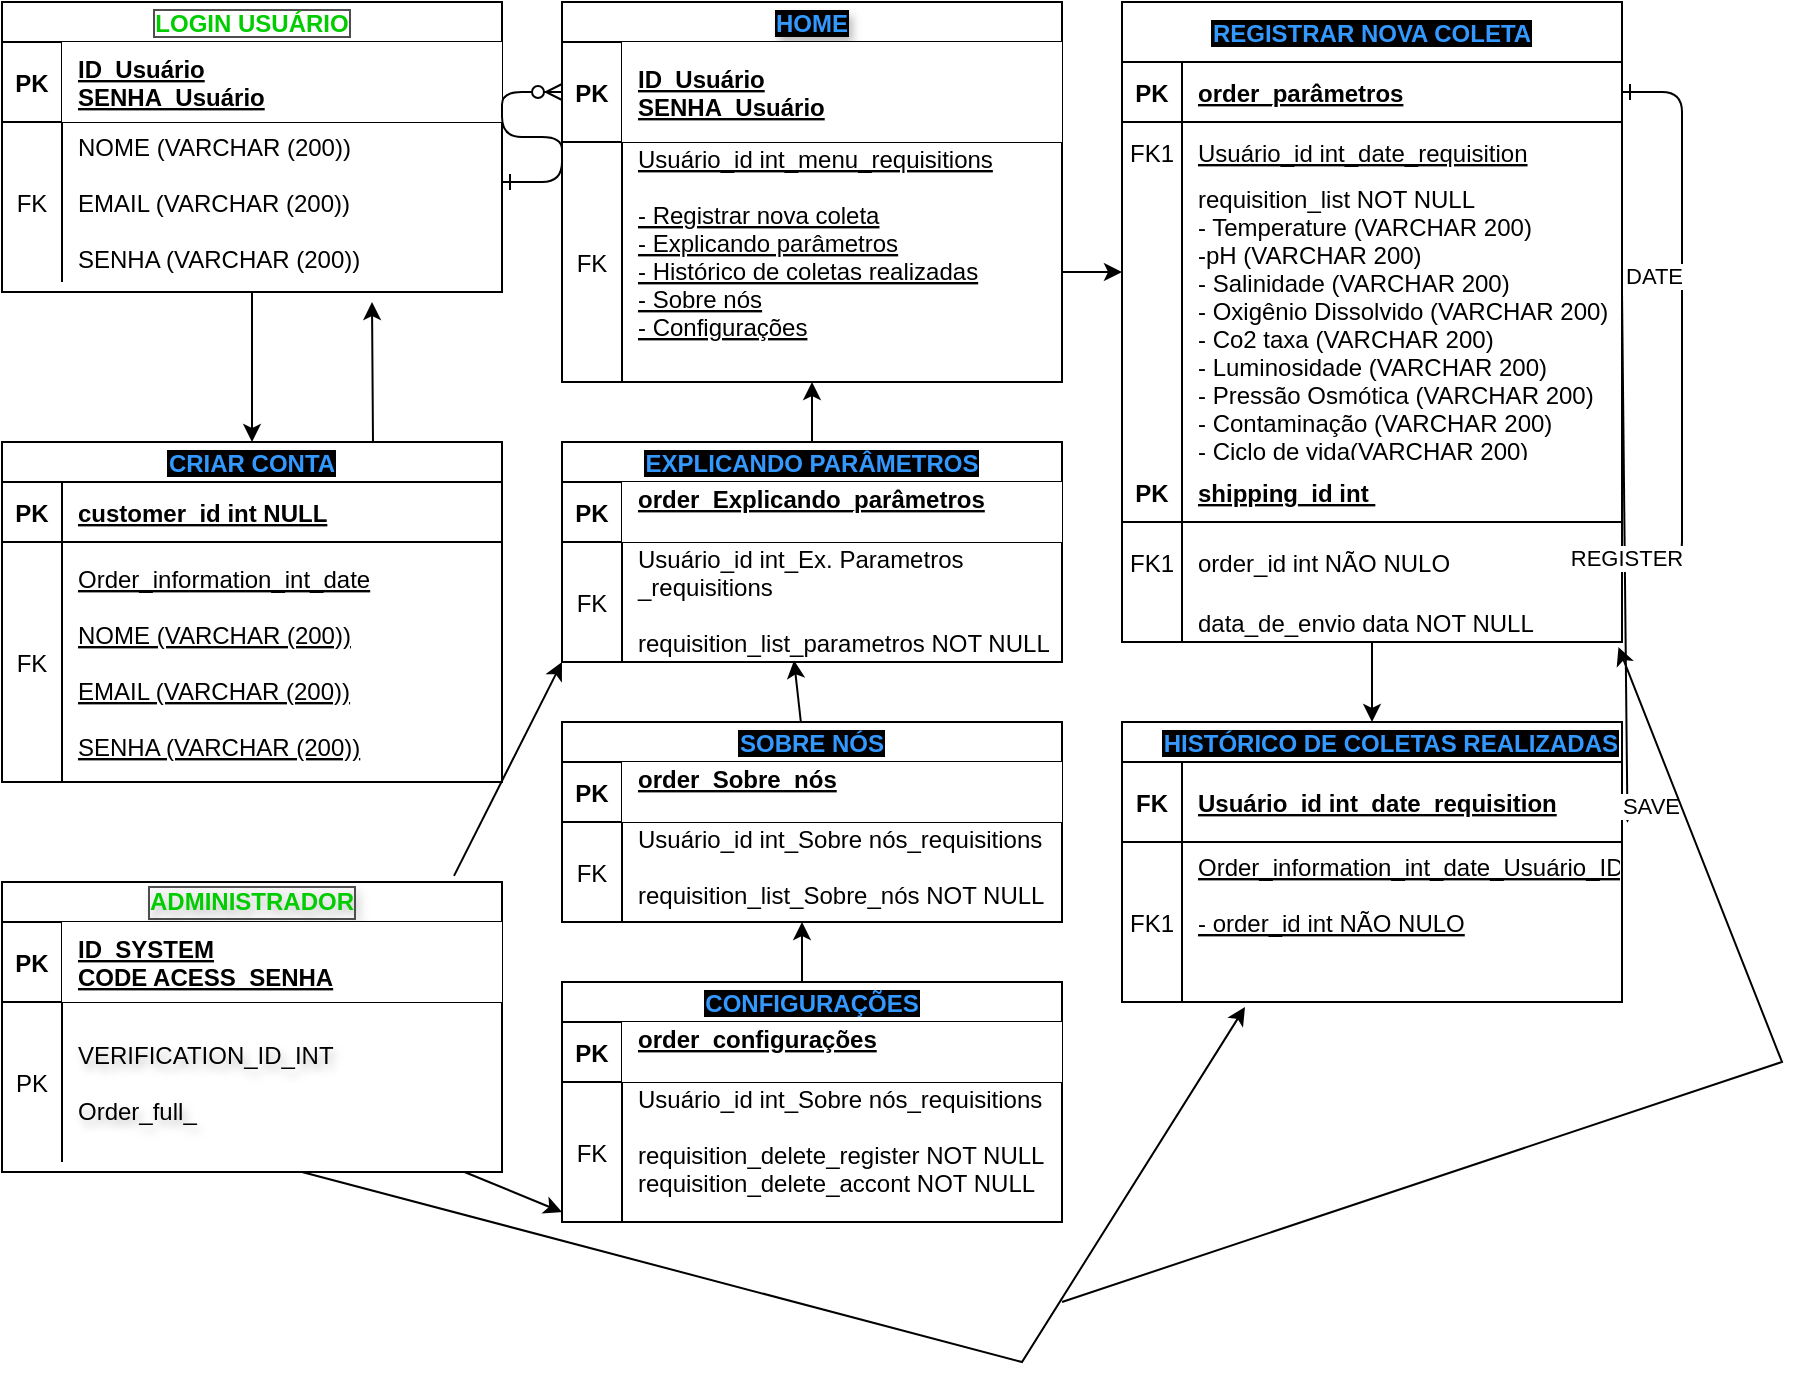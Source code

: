 <mxfile version="24.8.6">
  <diagram id="R2lEEEUBdFMjLlhIrx00" name="Page-1">
    <mxGraphModel dx="1032" dy="530" grid="1" gridSize="10" guides="1" tooltips="1" connect="1" arrows="1" fold="1" page="1" pageScale="1" pageWidth="850" pageHeight="1400" math="0" shadow="0" extFonts="Permanent Marker^https://fonts.googleapis.com/css?family=Permanent+Marker">
      <root>
        <mxCell id="0" />
        <mxCell id="1" parent="0" />
        <mxCell id="C-vyLk0tnHw3VtMMgP7b-2" value="REGISTRAR NOVA COLETA" style="shape=table;startSize=30;container=1;collapsible=1;childLayout=tableLayout;fixedRows=1;rowLines=0;fontStyle=1;align=center;resizeLast=1;labelBackgroundColor=#000000;fontColor=#3399FF;" parent="1" vertex="1">
          <mxGeometry x="570" y="40" width="250" height="320" as="geometry" />
        </mxCell>
        <mxCell id="C-vyLk0tnHw3VtMMgP7b-3" value="" style="shape=partialRectangle;collapsible=0;dropTarget=0;pointerEvents=0;fillColor=none;points=[[0,0.5],[1,0.5]];portConstraint=eastwest;top=0;left=0;right=0;bottom=1;" parent="C-vyLk0tnHw3VtMMgP7b-2" vertex="1">
          <mxGeometry y="30" width="250" height="30" as="geometry" />
        </mxCell>
        <mxCell id="C-vyLk0tnHw3VtMMgP7b-4" value="PK" style="shape=partialRectangle;overflow=hidden;connectable=0;fillColor=none;top=0;left=0;bottom=0;right=0;fontStyle=1;" parent="C-vyLk0tnHw3VtMMgP7b-3" vertex="1">
          <mxGeometry width="30" height="30" as="geometry">
            <mxRectangle width="30" height="30" as="alternateBounds" />
          </mxGeometry>
        </mxCell>
        <mxCell id="C-vyLk0tnHw3VtMMgP7b-5" value="order_parâmetros" style="shape=partialRectangle;overflow=hidden;connectable=0;fillColor=none;top=0;left=0;bottom=0;right=0;align=left;spacingLeft=6;fontStyle=5;" parent="C-vyLk0tnHw3VtMMgP7b-3" vertex="1">
          <mxGeometry x="30" width="220" height="30" as="geometry">
            <mxRectangle width="220" height="30" as="alternateBounds" />
          </mxGeometry>
        </mxCell>
        <mxCell id="C-vyLk0tnHw3VtMMgP7b-6" value="" style="shape=partialRectangle;collapsible=0;dropTarget=0;pointerEvents=0;fillColor=none;points=[[0,0.5],[1,0.5]];portConstraint=eastwest;top=0;left=0;right=0;bottom=0;" parent="C-vyLk0tnHw3VtMMgP7b-2" vertex="1">
          <mxGeometry y="60" width="250" height="30" as="geometry" />
        </mxCell>
        <mxCell id="C-vyLk0tnHw3VtMMgP7b-7" value="FK1" style="shape=partialRectangle;overflow=hidden;connectable=0;fillColor=none;top=0;left=0;bottom=0;right=0;" parent="C-vyLk0tnHw3VtMMgP7b-6" vertex="1">
          <mxGeometry width="30" height="30" as="geometry">
            <mxRectangle width="30" height="30" as="alternateBounds" />
          </mxGeometry>
        </mxCell>
        <mxCell id="C-vyLk0tnHw3VtMMgP7b-8" value="Usuário_id int_date_requisition" style="shape=partialRectangle;overflow=hidden;connectable=0;fillColor=none;top=0;left=0;bottom=0;right=0;align=left;spacingLeft=6;fontStyle=4" parent="C-vyLk0tnHw3VtMMgP7b-6" vertex="1">
          <mxGeometry x="30" width="220" height="30" as="geometry">
            <mxRectangle width="220" height="30" as="alternateBounds" />
          </mxGeometry>
        </mxCell>
        <mxCell id="C-vyLk0tnHw3VtMMgP7b-9" value="" style="shape=partialRectangle;collapsible=0;dropTarget=0;pointerEvents=0;fillColor=none;points=[[0,0.5],[1,0.5]];portConstraint=eastwest;top=0;left=0;right=0;bottom=0;" parent="C-vyLk0tnHw3VtMMgP7b-2" vertex="1">
          <mxGeometry y="90" width="250" height="140" as="geometry" />
        </mxCell>
        <mxCell id="C-vyLk0tnHw3VtMMgP7b-10" value="" style="shape=partialRectangle;overflow=hidden;connectable=0;fillColor=none;top=0;left=0;bottom=0;right=0;" parent="C-vyLk0tnHw3VtMMgP7b-9" vertex="1">
          <mxGeometry width="30" height="140" as="geometry">
            <mxRectangle width="30" height="140" as="alternateBounds" />
          </mxGeometry>
        </mxCell>
        <mxCell id="C-vyLk0tnHw3VtMMgP7b-11" value="requisition_list NOT NULL&#xa;- Temperature (VARCHAR 200)&#xa;-pH (VARCHAR 200)&#xa;- Salinidade (VARCHAR 200)&#xa;- Oxigênio Dissolvido (VARCHAR 200)&#xa;- Co2 taxa (VARCHAR 200)&#xa;- Luminosidade (VARCHAR 200)&#xa;- Pressão Osmótica (VARCHAR 200) &#xa;- Contaminação (VARCHAR 200)&#xa;- Ciclo de vida(VARCHAR 200)&#xa;- Bio Massa (VARCHAR 200)" style="shape=partialRectangle;overflow=hidden;connectable=0;fillColor=none;top=0;left=0;bottom=0;right=0;align=left;spacingLeft=6;" parent="C-vyLk0tnHw3VtMMgP7b-9" vertex="1">
          <mxGeometry x="30" width="220" height="140" as="geometry">
            <mxRectangle width="220" height="140" as="alternateBounds" />
          </mxGeometry>
        </mxCell>
        <mxCell id="C-vyLk0tnHw3VtMMgP7b-14" value="" style="shape=partialRectangle;collapsible=0;dropTarget=0;pointerEvents=0;fillColor=none;points=[[0,0.5],[1,0.5]];portConstraint=eastwest;top=0;left=0;right=0;bottom=1;" parent="C-vyLk0tnHw3VtMMgP7b-2" vertex="1">
          <mxGeometry y="230" width="250" height="30" as="geometry" />
        </mxCell>
        <mxCell id="C-vyLk0tnHw3VtMMgP7b-15" value="PK" style="shape=partialRectangle;overflow=hidden;connectable=0;fillColor=none;top=0;left=0;bottom=0;right=0;fontStyle=1;" parent="C-vyLk0tnHw3VtMMgP7b-14" vertex="1">
          <mxGeometry width="30" height="30" as="geometry">
            <mxRectangle width="30" height="30" as="alternateBounds" />
          </mxGeometry>
        </mxCell>
        <mxCell id="C-vyLk0tnHw3VtMMgP7b-16" value="shipping_id int " style="shape=partialRectangle;overflow=hidden;connectable=0;fillColor=none;top=0;left=0;bottom=0;right=0;align=left;spacingLeft=6;fontStyle=5;" parent="C-vyLk0tnHw3VtMMgP7b-14" vertex="1">
          <mxGeometry x="30" width="220" height="30" as="geometry">
            <mxRectangle width="220" height="30" as="alternateBounds" />
          </mxGeometry>
        </mxCell>
        <mxCell id="C-vyLk0tnHw3VtMMgP7b-17" value="" style="shape=partialRectangle;collapsible=0;dropTarget=0;pointerEvents=0;fillColor=none;points=[[0,0.5],[1,0.5]];portConstraint=eastwest;top=0;left=0;right=0;bottom=0;" parent="C-vyLk0tnHw3VtMMgP7b-2" vertex="1">
          <mxGeometry y="260" width="250" height="40" as="geometry" />
        </mxCell>
        <mxCell id="C-vyLk0tnHw3VtMMgP7b-18" value="FK1" style="shape=partialRectangle;overflow=hidden;connectable=0;fillColor=none;top=0;left=0;bottom=0;right=0;" parent="C-vyLk0tnHw3VtMMgP7b-17" vertex="1">
          <mxGeometry width="30" height="40" as="geometry">
            <mxRectangle width="30" height="40" as="alternateBounds" />
          </mxGeometry>
        </mxCell>
        <mxCell id="C-vyLk0tnHw3VtMMgP7b-19" value="order_id int NÃO NULO" style="shape=partialRectangle;overflow=hidden;connectable=0;fillColor=none;top=0;left=0;bottom=0;right=0;align=left;spacingLeft=6;" parent="C-vyLk0tnHw3VtMMgP7b-17" vertex="1">
          <mxGeometry x="30" width="220" height="40" as="geometry">
            <mxRectangle width="220" height="40" as="alternateBounds" />
          </mxGeometry>
        </mxCell>
        <mxCell id="C-vyLk0tnHw3VtMMgP7b-20" value="" style="shape=partialRectangle;collapsible=0;dropTarget=0;pointerEvents=0;fillColor=none;points=[[0,0.5],[1,0.5]];portConstraint=eastwest;top=0;left=0;right=0;bottom=0;" parent="C-vyLk0tnHw3VtMMgP7b-2" vertex="1">
          <mxGeometry y="300" width="250" height="20" as="geometry" />
        </mxCell>
        <mxCell id="C-vyLk0tnHw3VtMMgP7b-21" value="" style="shape=partialRectangle;overflow=hidden;connectable=0;fillColor=none;top=0;left=0;bottom=0;right=0;" parent="C-vyLk0tnHw3VtMMgP7b-20" vertex="1">
          <mxGeometry width="30" height="20" as="geometry">
            <mxRectangle width="30" height="20" as="alternateBounds" />
          </mxGeometry>
        </mxCell>
        <mxCell id="C-vyLk0tnHw3VtMMgP7b-22" value="data_de_envio data NOT NULL" style="shape=partialRectangle;overflow=hidden;connectable=0;fillColor=none;top=0;left=0;bottom=0;right=0;align=left;spacingLeft=6;" parent="C-vyLk0tnHw3VtMMgP7b-20" vertex="1">
          <mxGeometry x="30" width="220" height="20" as="geometry">
            <mxRectangle width="220" height="20" as="alternateBounds" />
          </mxGeometry>
        </mxCell>
        <mxCell id="C-vyLk0tnHw3VtMMgP7b-12" value="" style="edgeStyle=entityRelationEdgeStyle;endArrow=ERzeroToMany;startArrow=ERone;endFill=1;startFill=0;" parent="C-vyLk0tnHw3VtMMgP7b-2" source="C-vyLk0tnHw3VtMMgP7b-3" target="C-vyLk0tnHw3VtMMgP7b-17" edge="1">
          <mxGeometry width="100" height="100" relative="1" as="geometry">
            <mxPoint x="-40" y="140" as="sourcePoint" />
            <mxPoint x="20" y="165" as="targetPoint" />
          </mxGeometry>
        </mxCell>
        <mxCell id="xWiLe29FpD2UXBmZSOOQ-29" style="edgeStyle=orthogonalEdgeStyle;rounded=0;orthogonalLoop=1;jettySize=auto;html=1;exitX=0.5;exitY=1;exitDx=0;exitDy=0;" edge="1" parent="C-vyLk0tnHw3VtMMgP7b-2" source="C-vyLk0tnHw3VtMMgP7b-2">
          <mxGeometry relative="1" as="geometry">
            <mxPoint x="125" y="360" as="targetPoint" />
          </mxGeometry>
        </mxCell>
        <mxCell id="xWiLe29FpD2UXBmZSOOQ-28" style="edgeStyle=orthogonalEdgeStyle;rounded=0;orthogonalLoop=1;jettySize=auto;html=1;" edge="1" parent="1">
          <mxGeometry relative="1" as="geometry">
            <mxPoint x="195" y="190" as="targetPoint" />
            <mxPoint x="100" y="260" as="sourcePoint" />
          </mxGeometry>
        </mxCell>
        <mxCell id="C-vyLk0tnHw3VtMMgP7b-23" value="CRIAR CONTA" style="shape=table;startSize=20;container=1;collapsible=1;childLayout=tableLayout;fixedRows=1;rowLines=0;fontStyle=1;align=center;resizeLast=1;fontColor=#3399FF;labelBackgroundColor=#000000;" parent="1" vertex="1">
          <mxGeometry x="10" y="260" width="250" height="170" as="geometry" />
        </mxCell>
        <mxCell id="C-vyLk0tnHw3VtMMgP7b-24" value="" style="shape=partialRectangle;collapsible=0;dropTarget=0;pointerEvents=0;fillColor=none;points=[[0,0.5],[1,0.5]];portConstraint=eastwest;top=0;left=0;right=0;bottom=1;" parent="C-vyLk0tnHw3VtMMgP7b-23" vertex="1">
          <mxGeometry y="20" width="250" height="30" as="geometry" />
        </mxCell>
        <mxCell id="C-vyLk0tnHw3VtMMgP7b-25" value="PK" style="shape=partialRectangle;overflow=hidden;connectable=0;fillColor=none;top=0;left=0;bottom=0;right=0;fontStyle=1;" parent="C-vyLk0tnHw3VtMMgP7b-24" vertex="1">
          <mxGeometry width="30" height="30" as="geometry">
            <mxRectangle width="30" height="30" as="alternateBounds" />
          </mxGeometry>
        </mxCell>
        <mxCell id="C-vyLk0tnHw3VtMMgP7b-26" value="customer_id int NULL " style="shape=partialRectangle;overflow=hidden;connectable=0;fillColor=none;top=0;left=0;bottom=0;right=0;align=left;spacingLeft=6;fontStyle=5;" parent="C-vyLk0tnHw3VtMMgP7b-24" vertex="1">
          <mxGeometry x="30" width="220" height="30" as="geometry">
            <mxRectangle width="220" height="30" as="alternateBounds" />
          </mxGeometry>
        </mxCell>
        <mxCell id="C-vyLk0tnHw3VtMMgP7b-27" value="" style="shape=partialRectangle;collapsible=0;dropTarget=0;pointerEvents=0;fillColor=none;points=[[0,0.5],[1,0.5]];portConstraint=eastwest;top=0;left=0;right=0;bottom=0;" parent="C-vyLk0tnHw3VtMMgP7b-23" vertex="1">
          <mxGeometry y="50" width="250" height="120" as="geometry" />
        </mxCell>
        <mxCell id="C-vyLk0tnHw3VtMMgP7b-28" value="FK" style="shape=partialRectangle;overflow=hidden;connectable=0;fillColor=none;top=0;left=0;bottom=0;right=0;" parent="C-vyLk0tnHw3VtMMgP7b-27" vertex="1">
          <mxGeometry width="30" height="120" as="geometry">
            <mxRectangle width="30" height="120" as="alternateBounds" />
          </mxGeometry>
        </mxCell>
        <mxCell id="C-vyLk0tnHw3VtMMgP7b-29" value="Order_information_int_date&#xa;&#xa;NOME (VARCHAR (200))&#xa;&#xa;EMAIL (VARCHAR (200))&#xa;&#xa;SENHA (VARCHAR (200))" style="shape=partialRectangle;overflow=hidden;connectable=0;fillColor=none;top=0;left=0;bottom=0;right=0;align=left;spacingLeft=6;fontStyle=4" parent="C-vyLk0tnHw3VtMMgP7b-27" vertex="1">
          <mxGeometry x="30" width="220" height="120" as="geometry">
            <mxRectangle width="220" height="120" as="alternateBounds" />
          </mxGeometry>
        </mxCell>
        <mxCell id="xWiLe29FpD2UXBmZSOOQ-27" value="" style="edgeStyle=orthogonalEdgeStyle;rounded=0;orthogonalLoop=1;jettySize=auto;html=1;entryX=0.5;entryY=0;entryDx=0;entryDy=0;" edge="1" parent="1" source="xWiLe29FpD2UXBmZSOOQ-1" target="C-vyLk0tnHw3VtMMgP7b-23">
          <mxGeometry relative="1" as="geometry">
            <mxPoint x="135" y="250" as="targetPoint" />
            <Array as="points" />
          </mxGeometry>
        </mxCell>
        <mxCell id="xWiLe29FpD2UXBmZSOOQ-1" value="LOGIN USUÁRIO" style="shape=table;startSize=20;container=1;collapsible=1;childLayout=tableLayout;fixedRows=1;rowLines=0;fontStyle=1;align=center;resizeLast=1;labelBackgroundColor=none;fontColor=#00CC00;labelBorderColor=#4D4D4D;" vertex="1" parent="1">
          <mxGeometry x="10" y="40" width="250" height="145" as="geometry" />
        </mxCell>
        <mxCell id="xWiLe29FpD2UXBmZSOOQ-2" value="" style="shape=partialRectangle;collapsible=0;dropTarget=0;pointerEvents=0;fillColor=none;points=[[0,0.5],[1,0.5]];portConstraint=eastwest;top=0;left=0;right=0;bottom=1;" vertex="1" parent="xWiLe29FpD2UXBmZSOOQ-1">
          <mxGeometry y="20" width="250" height="40" as="geometry" />
        </mxCell>
        <mxCell id="xWiLe29FpD2UXBmZSOOQ-3" value="PK" style="shape=partialRectangle;overflow=hidden;connectable=0;fillColor=none;top=0;left=0;bottom=0;right=0;fontStyle=1;" vertex="1" parent="xWiLe29FpD2UXBmZSOOQ-2">
          <mxGeometry width="30" height="40" as="geometry">
            <mxRectangle width="30" height="40" as="alternateBounds" />
          </mxGeometry>
        </mxCell>
        <mxCell id="xWiLe29FpD2UXBmZSOOQ-4" value="ID_Usuário&#xa;SENHA_Usuário" style="shape=partialRectangle;overflow=hidden;connectable=0;top=0;left=0;bottom=0;right=0;align=left;spacingLeft=6;fontStyle=5;verticalAlign=middle;labelPosition=center;verticalLabelPosition=middle;" vertex="1" parent="xWiLe29FpD2UXBmZSOOQ-2">
          <mxGeometry x="30" width="220" height="40" as="geometry">
            <mxRectangle width="220" height="40" as="alternateBounds" />
          </mxGeometry>
        </mxCell>
        <mxCell id="xWiLe29FpD2UXBmZSOOQ-5" value="" style="shape=partialRectangle;collapsible=0;dropTarget=0;pointerEvents=0;fillColor=none;points=[[0,0.5],[1,0.5]];portConstraint=eastwest;top=0;left=0;right=0;bottom=0;" vertex="1" parent="xWiLe29FpD2UXBmZSOOQ-1">
          <mxGeometry y="60" width="250" height="80" as="geometry" />
        </mxCell>
        <mxCell id="xWiLe29FpD2UXBmZSOOQ-6" value="FK" style="shape=partialRectangle;overflow=hidden;connectable=0;fillColor=none;top=0;left=0;bottom=0;right=0;" vertex="1" parent="xWiLe29FpD2UXBmZSOOQ-5">
          <mxGeometry width="30" height="80" as="geometry">
            <mxRectangle width="30" height="80" as="alternateBounds" />
          </mxGeometry>
        </mxCell>
        <mxCell id="xWiLe29FpD2UXBmZSOOQ-7" value="NOME (VARCHAR (200))&#xa;&#xa;EMAIL (VARCHAR (200))&#xa;&#xa;SENHA (VARCHAR (200))" style="shape=partialRectangle;overflow=hidden;connectable=0;fillColor=none;top=0;left=0;bottom=0;right=0;align=left;spacingLeft=6;" vertex="1" parent="xWiLe29FpD2UXBmZSOOQ-5">
          <mxGeometry x="30" width="220" height="80" as="geometry">
            <mxRectangle width="220" height="80" as="alternateBounds" />
          </mxGeometry>
        </mxCell>
        <mxCell id="xWiLe29FpD2UXBmZSOOQ-9" value="HOME" style="shape=table;startSize=20;container=1;collapsible=1;childLayout=tableLayout;fixedRows=1;rowLines=0;fontStyle=1;align=center;resizeLast=1;labelBackgroundColor=#000000;textShadow=1;fontColor=#3399FF;" vertex="1" parent="1">
          <mxGeometry x="290" y="40" width="250" height="190" as="geometry" />
        </mxCell>
        <mxCell id="xWiLe29FpD2UXBmZSOOQ-10" value="" style="shape=partialRectangle;collapsible=0;dropTarget=0;pointerEvents=0;fillColor=none;points=[[0,0.5],[1,0.5]];portConstraint=eastwest;top=0;left=0;right=0;bottom=1;" vertex="1" parent="xWiLe29FpD2UXBmZSOOQ-9">
          <mxGeometry y="20" width="250" height="50" as="geometry" />
        </mxCell>
        <mxCell id="xWiLe29FpD2UXBmZSOOQ-11" value="PK" style="shape=partialRectangle;overflow=hidden;connectable=0;fillColor=none;top=0;left=0;bottom=0;right=0;fontStyle=1;" vertex="1" parent="xWiLe29FpD2UXBmZSOOQ-10">
          <mxGeometry width="30" height="50" as="geometry">
            <mxRectangle width="30" height="50" as="alternateBounds" />
          </mxGeometry>
        </mxCell>
        <mxCell id="xWiLe29FpD2UXBmZSOOQ-12" value="ID_Usuário&#xa;SENHA_Usuário" style="shape=partialRectangle;overflow=hidden;connectable=0;top=0;left=0;bottom=0;right=0;align=left;spacingLeft=6;fontStyle=5;verticalAlign=middle;labelPosition=center;verticalLabelPosition=middle;" vertex="1" parent="xWiLe29FpD2UXBmZSOOQ-10">
          <mxGeometry x="30" width="220" height="50" as="geometry">
            <mxRectangle width="220" height="50" as="alternateBounds" />
          </mxGeometry>
        </mxCell>
        <mxCell id="xWiLe29FpD2UXBmZSOOQ-13" value="" style="shape=partialRectangle;collapsible=0;dropTarget=0;pointerEvents=0;fillColor=none;points=[[0,0.5],[1,0.5]];portConstraint=eastwest;top=0;left=0;right=0;bottom=0;" vertex="1" parent="xWiLe29FpD2UXBmZSOOQ-9">
          <mxGeometry y="70" width="250" height="120" as="geometry" />
        </mxCell>
        <mxCell id="xWiLe29FpD2UXBmZSOOQ-14" value="FK" style="shape=partialRectangle;overflow=hidden;connectable=0;fillColor=none;top=0;left=0;bottom=0;right=0;" vertex="1" parent="xWiLe29FpD2UXBmZSOOQ-13">
          <mxGeometry width="30" height="120" as="geometry">
            <mxRectangle width="30" height="120" as="alternateBounds" />
          </mxGeometry>
        </mxCell>
        <mxCell id="xWiLe29FpD2UXBmZSOOQ-15" value="Usuário_id int_menu_requisitions&#xa;&#xa;- Registrar nova coleta&#xa;- Explicando parâmetros&#xa;- Histórico de coletas realizadas&#xa;- Sobre nós&#xa;- Configurações&#xa;&#xa;&#xa;" style="shape=partialRectangle;overflow=hidden;connectable=0;fillColor=none;top=0;left=0;bottom=0;right=0;align=left;spacingLeft=6;fontStyle=4" vertex="1" parent="xWiLe29FpD2UXBmZSOOQ-13">
          <mxGeometry x="30" width="220" height="120" as="geometry">
            <mxRectangle width="220" height="120" as="alternateBounds" />
          </mxGeometry>
        </mxCell>
        <mxCell id="xWiLe29FpD2UXBmZSOOQ-23" value="" style="edgeStyle=entityRelationEdgeStyle;endArrow=ERzeroToMany;startArrow=ERone;endFill=1;startFill=0;entryX=0;entryY=0.5;entryDx=0;entryDy=0;" edge="1" parent="1" target="xWiLe29FpD2UXBmZSOOQ-10">
          <mxGeometry width="100" height="100" relative="1" as="geometry">
            <mxPoint x="260" y="130" as="sourcePoint" />
            <mxPoint x="280" y="90" as="targetPoint" />
            <Array as="points">
              <mxPoint x="200" y="130" />
              <mxPoint x="270" y="120" />
              <mxPoint x="230" y="110" />
            </Array>
          </mxGeometry>
        </mxCell>
        <mxCell id="xWiLe29FpD2UXBmZSOOQ-33" value="HISTÓRICO DE COLETAS REALIZADAS" style="shape=table;startSize=20;container=1;collapsible=1;childLayout=tableLayout;fixedRows=1;rowLines=0;fontStyle=1;align=right;resizeLast=1;fontColor=#3399FF;labelBackgroundColor=#000000;" vertex="1" parent="1">
          <mxGeometry x="570" y="400" width="250" height="140" as="geometry" />
        </mxCell>
        <mxCell id="xWiLe29FpD2UXBmZSOOQ-34" value="" style="shape=partialRectangle;collapsible=0;dropTarget=0;pointerEvents=0;fillColor=none;points=[[0,0.5],[1,0.5]];portConstraint=eastwest;top=0;left=0;right=0;bottom=1;" vertex="1" parent="xWiLe29FpD2UXBmZSOOQ-33">
          <mxGeometry y="20" width="250" height="40" as="geometry" />
        </mxCell>
        <mxCell id="xWiLe29FpD2UXBmZSOOQ-35" value="FK" style="shape=partialRectangle;overflow=hidden;connectable=0;fillColor=none;top=0;left=0;bottom=0;right=0;fontStyle=1;" vertex="1" parent="xWiLe29FpD2UXBmZSOOQ-34">
          <mxGeometry width="30" height="40" as="geometry">
            <mxRectangle width="30" height="40" as="alternateBounds" />
          </mxGeometry>
        </mxCell>
        <mxCell id="xWiLe29FpD2UXBmZSOOQ-36" value="Usuário_id int_date_requisition" style="shape=partialRectangle;overflow=hidden;connectable=0;fillColor=none;top=0;left=0;bottom=0;right=0;align=left;spacingLeft=6;fontStyle=5;" vertex="1" parent="xWiLe29FpD2UXBmZSOOQ-34">
          <mxGeometry x="30" width="220" height="40" as="geometry">
            <mxRectangle width="220" height="40" as="alternateBounds" />
          </mxGeometry>
        </mxCell>
        <mxCell id="xWiLe29FpD2UXBmZSOOQ-37" value="" style="shape=partialRectangle;collapsible=0;dropTarget=0;pointerEvents=0;fillColor=none;points=[[0,0.5],[1,0.5]];portConstraint=eastwest;top=0;left=0;right=0;bottom=0;" vertex="1" parent="xWiLe29FpD2UXBmZSOOQ-33">
          <mxGeometry y="60" width="250" height="80" as="geometry" />
        </mxCell>
        <mxCell id="xWiLe29FpD2UXBmZSOOQ-38" value="FK1" style="shape=partialRectangle;overflow=hidden;connectable=0;fillColor=none;top=0;left=0;bottom=0;right=0;" vertex="1" parent="xWiLe29FpD2UXBmZSOOQ-37">
          <mxGeometry width="30" height="80" as="geometry">
            <mxRectangle width="30" height="80" as="alternateBounds" />
          </mxGeometry>
        </mxCell>
        <mxCell id="xWiLe29FpD2UXBmZSOOQ-39" value="Order_information_int_date_Usuário_ID&#xa;&#xa;- order_id int NÃO NULO&#xa;&#xa;" style="shape=partialRectangle;overflow=hidden;connectable=0;fillColor=none;top=0;left=0;bottom=0;right=0;align=left;spacingLeft=6;fontStyle=4" vertex="1" parent="xWiLe29FpD2UXBmZSOOQ-37">
          <mxGeometry x="30" width="220" height="80" as="geometry">
            <mxRectangle width="220" height="80" as="alternateBounds" />
          </mxGeometry>
        </mxCell>
        <mxCell id="xWiLe29FpD2UXBmZSOOQ-40" value="EXPLICANDO PARÂMETROS" style="shape=table;startSize=20;container=1;collapsible=1;childLayout=tableLayout;fixedRows=1;rowLines=0;fontStyle=1;align=center;resizeLast=1;fontColor=#3399FF;labelBackgroundColor=#000000;" vertex="1" parent="1">
          <mxGeometry x="290" y="260" width="250" height="110" as="geometry" />
        </mxCell>
        <mxCell id="xWiLe29FpD2UXBmZSOOQ-41" value="" style="shape=partialRectangle;collapsible=0;dropTarget=0;pointerEvents=0;fillColor=none;points=[[0,0.5],[1,0.5]];portConstraint=eastwest;top=0;left=0;right=0;bottom=1;" vertex="1" parent="xWiLe29FpD2UXBmZSOOQ-40">
          <mxGeometry y="20" width="250" height="30" as="geometry" />
        </mxCell>
        <mxCell id="xWiLe29FpD2UXBmZSOOQ-42" value="PK" style="shape=partialRectangle;overflow=hidden;connectable=0;fillColor=none;top=0;left=0;bottom=0;right=0;fontStyle=1;" vertex="1" parent="xWiLe29FpD2UXBmZSOOQ-41">
          <mxGeometry width="30" height="30" as="geometry">
            <mxRectangle width="30" height="30" as="alternateBounds" />
          </mxGeometry>
        </mxCell>
        <mxCell id="xWiLe29FpD2UXBmZSOOQ-43" value="order_Explicando_parâmetros&#xa;" style="shape=partialRectangle;overflow=hidden;connectable=0;top=0;left=0;bottom=0;right=0;align=left;spacingLeft=6;fontStyle=5;verticalAlign=middle;labelPosition=center;verticalLabelPosition=middle;" vertex="1" parent="xWiLe29FpD2UXBmZSOOQ-41">
          <mxGeometry x="30" width="220" height="30" as="geometry">
            <mxRectangle width="220" height="30" as="alternateBounds" />
          </mxGeometry>
        </mxCell>
        <mxCell id="xWiLe29FpD2UXBmZSOOQ-44" value="" style="shape=partialRectangle;collapsible=0;dropTarget=0;pointerEvents=0;fillColor=none;points=[[0,0.5],[1,0.5]];portConstraint=eastwest;top=0;left=0;right=0;bottom=0;align=center;verticalAlign=bottom;" vertex="1" parent="xWiLe29FpD2UXBmZSOOQ-40">
          <mxGeometry y="50" width="250" height="60" as="geometry" />
        </mxCell>
        <mxCell id="xWiLe29FpD2UXBmZSOOQ-45" value="FK" style="shape=partialRectangle;overflow=hidden;connectable=0;fillColor=none;top=0;left=0;bottom=0;right=0;" vertex="1" parent="xWiLe29FpD2UXBmZSOOQ-44">
          <mxGeometry width="30" height="60" as="geometry">
            <mxRectangle width="30" height="60" as="alternateBounds" />
          </mxGeometry>
        </mxCell>
        <mxCell id="xWiLe29FpD2UXBmZSOOQ-46" value="Usuário_id int_Ex. Parametros&#xa;_requisitions&#xa;&#xa;requisition_list_parametros NOT NULL&#xa;&#xa;&#xa;" style="shape=partialRectangle;overflow=hidden;connectable=0;fillColor=none;top=0;left=0;bottom=0;right=0;align=left;spacingLeft=6;fontStyle=0" vertex="1" parent="xWiLe29FpD2UXBmZSOOQ-44">
          <mxGeometry x="30" width="220" height="60" as="geometry">
            <mxRectangle width="220" height="60" as="alternateBounds" />
          </mxGeometry>
        </mxCell>
        <mxCell id="xWiLe29FpD2UXBmZSOOQ-47" value="SOBRE NÓS" style="shape=table;startSize=20;container=1;collapsible=1;childLayout=tableLayout;fixedRows=1;rowLines=0;fontStyle=1;align=center;resizeLast=1;fontColor=#3399FF;labelBackgroundColor=#000000;" vertex="1" parent="1">
          <mxGeometry x="290" y="400" width="250" height="100" as="geometry" />
        </mxCell>
        <mxCell id="xWiLe29FpD2UXBmZSOOQ-48" value="" style="shape=partialRectangle;collapsible=0;dropTarget=0;pointerEvents=0;fillColor=none;points=[[0,0.5],[1,0.5]];portConstraint=eastwest;top=0;left=0;right=0;bottom=1;" vertex="1" parent="xWiLe29FpD2UXBmZSOOQ-47">
          <mxGeometry y="20" width="250" height="30" as="geometry" />
        </mxCell>
        <mxCell id="xWiLe29FpD2UXBmZSOOQ-49" value="PK" style="shape=partialRectangle;overflow=hidden;connectable=0;fillColor=none;top=0;left=0;bottom=0;right=0;fontStyle=1;" vertex="1" parent="xWiLe29FpD2UXBmZSOOQ-48">
          <mxGeometry width="30" height="30" as="geometry">
            <mxRectangle width="30" height="30" as="alternateBounds" />
          </mxGeometry>
        </mxCell>
        <mxCell id="xWiLe29FpD2UXBmZSOOQ-50" value="order_Sobre_nós&#xa;" style="shape=partialRectangle;overflow=hidden;connectable=0;top=0;left=0;bottom=0;right=0;align=left;spacingLeft=6;fontStyle=5;verticalAlign=middle;labelPosition=center;verticalLabelPosition=middle;" vertex="1" parent="xWiLe29FpD2UXBmZSOOQ-48">
          <mxGeometry x="30" width="220" height="30" as="geometry">
            <mxRectangle width="220" height="30" as="alternateBounds" />
          </mxGeometry>
        </mxCell>
        <mxCell id="xWiLe29FpD2UXBmZSOOQ-51" value="" style="shape=partialRectangle;collapsible=0;dropTarget=0;pointerEvents=0;fillColor=none;points=[[0,0.5],[1,0.5]];portConstraint=eastwest;top=0;left=0;right=0;bottom=0;align=center;verticalAlign=bottom;" vertex="1" parent="xWiLe29FpD2UXBmZSOOQ-47">
          <mxGeometry y="50" width="250" height="50" as="geometry" />
        </mxCell>
        <mxCell id="xWiLe29FpD2UXBmZSOOQ-52" value="FK" style="shape=partialRectangle;overflow=hidden;connectable=0;fillColor=none;top=0;left=0;bottom=0;right=0;" vertex="1" parent="xWiLe29FpD2UXBmZSOOQ-51">
          <mxGeometry width="30" height="50" as="geometry">
            <mxRectangle width="30" height="50" as="alternateBounds" />
          </mxGeometry>
        </mxCell>
        <mxCell id="xWiLe29FpD2UXBmZSOOQ-53" value="Usuário_id int_Sobre nós_requisitions&#xa;&#xa;requisition_list_Sobre_nós NOT NULL&#xa;&#xa;&#xa;" style="shape=partialRectangle;overflow=hidden;connectable=0;fillColor=none;top=0;left=0;bottom=0;right=0;align=left;spacingLeft=6;fontStyle=0" vertex="1" parent="xWiLe29FpD2UXBmZSOOQ-51">
          <mxGeometry x="30" width="220" height="50" as="geometry">
            <mxRectangle width="220" height="50" as="alternateBounds" />
          </mxGeometry>
        </mxCell>
        <mxCell id="xWiLe29FpD2UXBmZSOOQ-54" value="CONFIGURAÇÕES" style="shape=table;startSize=20;container=1;collapsible=1;childLayout=tableLayout;fixedRows=1;rowLines=0;fontStyle=1;align=center;resizeLast=1;fontColor=#3399FF;labelBackgroundColor=#000000;" vertex="1" parent="1">
          <mxGeometry x="290" y="530" width="250" height="120" as="geometry" />
        </mxCell>
        <mxCell id="xWiLe29FpD2UXBmZSOOQ-55" value="" style="shape=partialRectangle;collapsible=0;dropTarget=0;pointerEvents=0;fillColor=none;points=[[0,0.5],[1,0.5]];portConstraint=eastwest;top=0;left=0;right=0;bottom=1;" vertex="1" parent="xWiLe29FpD2UXBmZSOOQ-54">
          <mxGeometry y="20" width="250" height="30" as="geometry" />
        </mxCell>
        <mxCell id="xWiLe29FpD2UXBmZSOOQ-56" value="PK" style="shape=partialRectangle;overflow=hidden;connectable=0;fillColor=none;top=0;left=0;bottom=0;right=0;fontStyle=1;" vertex="1" parent="xWiLe29FpD2UXBmZSOOQ-55">
          <mxGeometry width="30" height="30" as="geometry">
            <mxRectangle width="30" height="30" as="alternateBounds" />
          </mxGeometry>
        </mxCell>
        <mxCell id="xWiLe29FpD2UXBmZSOOQ-57" value="order_configurações&#xa;" style="shape=partialRectangle;overflow=hidden;connectable=0;top=0;left=0;bottom=0;right=0;align=left;spacingLeft=6;fontStyle=5;verticalAlign=middle;labelPosition=center;verticalLabelPosition=middle;" vertex="1" parent="xWiLe29FpD2UXBmZSOOQ-55">
          <mxGeometry x="30" width="220" height="30" as="geometry">
            <mxRectangle width="220" height="30" as="alternateBounds" />
          </mxGeometry>
        </mxCell>
        <mxCell id="xWiLe29FpD2UXBmZSOOQ-58" value="" style="shape=partialRectangle;collapsible=0;dropTarget=0;pointerEvents=0;fillColor=none;points=[[0,0.5],[1,0.5]];portConstraint=eastwest;top=0;left=0;right=0;bottom=0;align=center;verticalAlign=bottom;" vertex="1" parent="xWiLe29FpD2UXBmZSOOQ-54">
          <mxGeometry y="50" width="250" height="70" as="geometry" />
        </mxCell>
        <mxCell id="xWiLe29FpD2UXBmZSOOQ-59" value="FK" style="shape=partialRectangle;overflow=hidden;connectable=0;fillColor=none;top=0;left=0;bottom=0;right=0;" vertex="1" parent="xWiLe29FpD2UXBmZSOOQ-58">
          <mxGeometry width="30" height="70" as="geometry">
            <mxRectangle width="30" height="70" as="alternateBounds" />
          </mxGeometry>
        </mxCell>
        <mxCell id="xWiLe29FpD2UXBmZSOOQ-60" value="Usuário_id int_Sobre nós_requisitions&#xa;&#xa;requisition_delete_register NOT NULL&#xa;requisition_delete_accont NOT NULL&#xa;&#xa;&#xa;" style="shape=partialRectangle;overflow=hidden;connectable=0;fillColor=none;top=0;left=0;bottom=0;right=0;align=left;spacingLeft=6;fontStyle=0" vertex="1" parent="xWiLe29FpD2UXBmZSOOQ-58">
          <mxGeometry x="30" width="220" height="70" as="geometry">
            <mxRectangle width="220" height="70" as="alternateBounds" />
          </mxGeometry>
        </mxCell>
        <mxCell id="xWiLe29FpD2UXBmZSOOQ-62" value="ADMINISTRADOR" style="shape=table;startSize=20;container=1;collapsible=1;childLayout=tableLayout;fixedRows=1;rowLines=0;fontStyle=1;align=center;resizeLast=1;labelBackgroundColor=none;fontColor=#00CC00;labelBorderColor=#4D4D4D;textShadow=1;whiteSpace=wrap;" vertex="1" parent="1">
          <mxGeometry x="10" y="480" width="250" height="145" as="geometry" />
        </mxCell>
        <mxCell id="xWiLe29FpD2UXBmZSOOQ-63" value="" style="shape=partialRectangle;collapsible=0;dropTarget=0;pointerEvents=0;fillColor=none;points=[[0,0.5],[1,0.5]];portConstraint=eastwest;top=0;left=0;right=0;bottom=1;" vertex="1" parent="xWiLe29FpD2UXBmZSOOQ-62">
          <mxGeometry y="20" width="250" height="40" as="geometry" />
        </mxCell>
        <mxCell id="xWiLe29FpD2UXBmZSOOQ-64" value="PK" style="shape=partialRectangle;overflow=hidden;connectable=0;fillColor=none;top=0;left=0;bottom=0;right=0;fontStyle=1;" vertex="1" parent="xWiLe29FpD2UXBmZSOOQ-63">
          <mxGeometry width="30" height="40" as="geometry">
            <mxRectangle width="30" height="40" as="alternateBounds" />
          </mxGeometry>
        </mxCell>
        <mxCell id="xWiLe29FpD2UXBmZSOOQ-65" value="ID_SYSTEM&#xa;CODE ACESS_SENHA" style="shape=partialRectangle;overflow=hidden;connectable=0;top=0;left=0;bottom=0;right=0;align=left;spacingLeft=6;fontStyle=5;verticalAlign=middle;labelPosition=center;verticalLabelPosition=middle;" vertex="1" parent="xWiLe29FpD2UXBmZSOOQ-63">
          <mxGeometry x="30" width="220" height="40" as="geometry">
            <mxRectangle width="220" height="40" as="alternateBounds" />
          </mxGeometry>
        </mxCell>
        <mxCell id="xWiLe29FpD2UXBmZSOOQ-66" value="" style="shape=partialRectangle;collapsible=0;dropTarget=0;pointerEvents=0;fillColor=none;points=[[0,0.5],[1,0.5]];portConstraint=eastwest;top=0;left=0;right=0;bottom=0;" vertex="1" parent="xWiLe29FpD2UXBmZSOOQ-62">
          <mxGeometry y="60" width="250" height="80" as="geometry" />
        </mxCell>
        <mxCell id="xWiLe29FpD2UXBmZSOOQ-67" value="PK" style="shape=partialRectangle;overflow=hidden;connectable=0;fillColor=none;top=0;left=0;bottom=0;right=0;" vertex="1" parent="xWiLe29FpD2UXBmZSOOQ-66">
          <mxGeometry width="30" height="80" as="geometry">
            <mxRectangle width="30" height="80" as="alternateBounds" />
          </mxGeometry>
        </mxCell>
        <mxCell id="xWiLe29FpD2UXBmZSOOQ-68" value="VERIFICATION_ID_INT&#xa;&#xa;Order_full_" style="shape=partialRectangle;overflow=hidden;connectable=0;fillColor=none;top=0;left=0;bottom=0;right=0;align=left;spacingLeft=6;textShadow=1;" vertex="1" parent="xWiLe29FpD2UXBmZSOOQ-66">
          <mxGeometry x="30" width="220" height="80" as="geometry">
            <mxRectangle width="220" height="80" as="alternateBounds" />
          </mxGeometry>
        </mxCell>
        <mxCell id="xWiLe29FpD2UXBmZSOOQ-70" value="" style="endArrow=classic;html=1;rounded=0;entryX=1.011;entryY=0.759;entryDx=0;entryDy=0;entryPerimeter=0;" edge="1" parent="1" target="xWiLe29FpD2UXBmZSOOQ-34">
          <mxGeometry relative="1" as="geometry">
            <mxPoint x="820" y="185" as="sourcePoint" />
            <mxPoint x="980" y="185" as="targetPoint" />
          </mxGeometry>
        </mxCell>
        <mxCell id="xWiLe29FpD2UXBmZSOOQ-71" value="REGISTER" style="edgeLabel;resizable=0;html=1;;align=center;verticalAlign=middle;" connectable="0" vertex="1" parent="xWiLe29FpD2UXBmZSOOQ-70">
          <mxGeometry relative="1" as="geometry" />
        </mxCell>
        <mxCell id="xWiLe29FpD2UXBmZSOOQ-72" value="DATE" style="edgeLabel;resizable=0;html=1;;align=left;verticalAlign=bottom;" connectable="0" vertex="1" parent="xWiLe29FpD2UXBmZSOOQ-70">
          <mxGeometry x="-1" relative="1" as="geometry" />
        </mxCell>
        <mxCell id="xWiLe29FpD2UXBmZSOOQ-73" value="&amp;nbsp;SAVE" style="edgeLabel;resizable=0;html=1;;align=right;verticalAlign=bottom;" connectable="0" vertex="1" parent="xWiLe29FpD2UXBmZSOOQ-70">
          <mxGeometry x="1" relative="1" as="geometry">
            <mxPoint x="27" as="offset" />
          </mxGeometry>
        </mxCell>
        <mxCell id="xWiLe29FpD2UXBmZSOOQ-77" value="" style="endArrow=classic;html=1;rounded=0;" edge="1" parent="1">
          <mxGeometry width="50" height="50" relative="1" as="geometry">
            <mxPoint x="540" y="175" as="sourcePoint" />
            <mxPoint x="570" y="175" as="targetPoint" />
          </mxGeometry>
        </mxCell>
        <mxCell id="xWiLe29FpD2UXBmZSOOQ-78" value="" style="endArrow=classic;html=1;rounded=0;exitX=0.904;exitY=-0.021;exitDx=0;exitDy=0;exitPerimeter=0;" edge="1" parent="1" source="xWiLe29FpD2UXBmZSOOQ-62">
          <mxGeometry width="50" height="50" relative="1" as="geometry">
            <mxPoint x="240" y="470" as="sourcePoint" />
            <mxPoint x="290" y="370" as="targetPoint" />
            <Array as="points">
              <mxPoint x="290" y="370" />
            </Array>
          </mxGeometry>
        </mxCell>
        <mxCell id="xWiLe29FpD2UXBmZSOOQ-79" value="" style="endArrow=classic;html=1;rounded=0;entryX=-0.012;entryY=0.846;entryDx=0;entryDy=0;entryPerimeter=0;exitX=0.913;exitY=0.99;exitDx=0;exitDy=0;exitPerimeter=0;" edge="1" parent="1">
          <mxGeometry width="50" height="50" relative="1" as="geometry">
            <mxPoint x="241.25" y="625" as="sourcePoint" />
            <mxPoint x="290" y="645.02" as="targetPoint" />
          </mxGeometry>
        </mxCell>
        <mxCell id="xWiLe29FpD2UXBmZSOOQ-80" value="" style="endArrow=classic;html=1;rounded=0;entryX=0.246;entryY=1.032;entryDx=0;entryDy=0;entryPerimeter=0;" edge="1" parent="1" target="xWiLe29FpD2UXBmZSOOQ-37">
          <mxGeometry width="50" height="50" relative="1" as="geometry">
            <mxPoint x="160" y="625" as="sourcePoint" />
            <mxPoint x="630" y="720" as="targetPoint" />
            <Array as="points">
              <mxPoint x="520" y="720" />
            </Array>
          </mxGeometry>
        </mxCell>
        <mxCell id="xWiLe29FpD2UXBmZSOOQ-81" value="" style="endArrow=classic;html=1;rounded=0;entryX=0.993;entryY=1.128;entryDx=0;entryDy=0;entryPerimeter=0;" edge="1" parent="1" target="C-vyLk0tnHw3VtMMgP7b-20">
          <mxGeometry width="50" height="50" relative="1" as="geometry">
            <mxPoint x="540" y="690" as="sourcePoint" />
            <mxPoint x="830" y="360" as="targetPoint" />
            <Array as="points">
              <mxPoint x="900" y="570" />
            </Array>
          </mxGeometry>
        </mxCell>
        <mxCell id="xWiLe29FpD2UXBmZSOOQ-82" value="" style="endArrow=classic;html=1;rounded=0;" edge="1" parent="1">
          <mxGeometry width="50" height="50" relative="1" as="geometry">
            <mxPoint x="410" y="530" as="sourcePoint" />
            <mxPoint x="410" y="500" as="targetPoint" />
          </mxGeometry>
        </mxCell>
        <mxCell id="xWiLe29FpD2UXBmZSOOQ-86" value="" style="endArrow=classic;html=1;rounded=0;exitX=0.5;exitY=0;exitDx=0;exitDy=0;" edge="1" parent="1" source="xWiLe29FpD2UXBmZSOOQ-40" target="xWiLe29FpD2UXBmZSOOQ-13">
          <mxGeometry width="50" height="50" relative="1" as="geometry">
            <mxPoint x="550" y="185" as="sourcePoint" />
            <mxPoint x="580" y="185" as="targetPoint" />
            <Array as="points" />
          </mxGeometry>
        </mxCell>
        <mxCell id="xWiLe29FpD2UXBmZSOOQ-89" value="" style="endArrow=classic;html=1;rounded=0;entryX=0.464;entryY=0.987;entryDx=0;entryDy=0;entryPerimeter=0;" edge="1" parent="1" source="xWiLe29FpD2UXBmZSOOQ-47" target="xWiLe29FpD2UXBmZSOOQ-44">
          <mxGeometry width="50" height="50" relative="1" as="geometry">
            <mxPoint x="330" y="440" as="sourcePoint" />
            <mxPoint x="380" y="390" as="targetPoint" />
          </mxGeometry>
        </mxCell>
      </root>
    </mxGraphModel>
  </diagram>
</mxfile>
